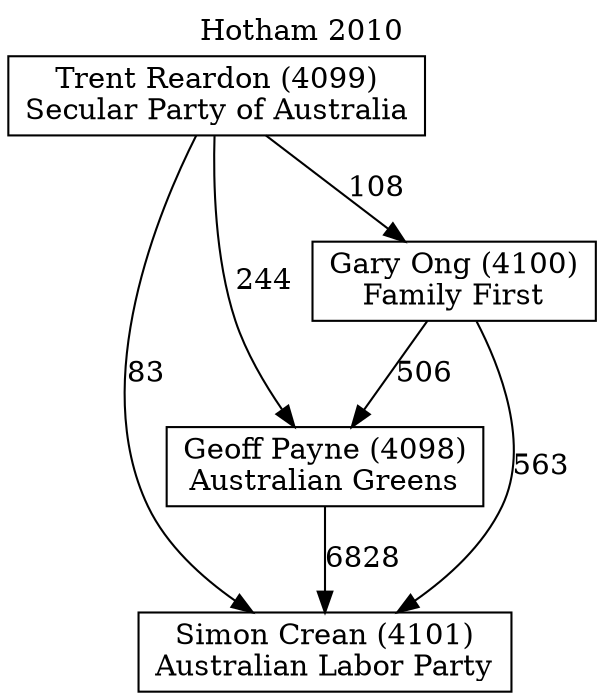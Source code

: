 // House preference flow
digraph "Simon Crean (4101)_Hotham_2010" {
	graph [label="Hotham 2010" labelloc=t mclimit=10]
	node [shape=box]
	"Simon Crean (4101)" [label="Simon Crean (4101)
Australian Labor Party"]
	"Geoff Payne (4098)" [label="Geoff Payne (4098)
Australian Greens"]
	"Gary Ong (4100)" [label="Gary Ong (4100)
Family First"]
	"Trent Reardon (4099)" [label="Trent Reardon (4099)
Secular Party of Australia"]
	"Geoff Payne (4098)" -> "Simon Crean (4101)" [label=6828]
	"Gary Ong (4100)" -> "Geoff Payne (4098)" [label=506]
	"Trent Reardon (4099)" -> "Gary Ong (4100)" [label=108]
	"Gary Ong (4100)" -> "Simon Crean (4101)" [label=563]
	"Trent Reardon (4099)" -> "Simon Crean (4101)" [label=83]
	"Trent Reardon (4099)" -> "Geoff Payne (4098)" [label=244]
}
